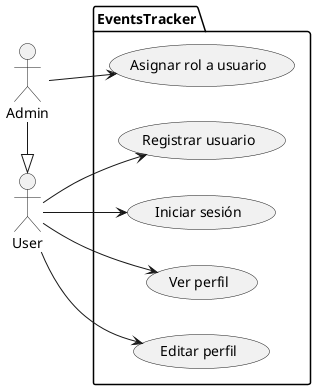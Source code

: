 @startuml user management
left to right direction

actor User
actor Admin
Admin -|> User

package "EventsTracker" {
    usecase "Registrar usuario" as UC_Register
    usecase "Iniciar sesión" as UC_Login
    usecase "Ver perfil" as UC_ViewProfile
    usecase "Editar perfil" as UC_EditProfile
    usecase "Asignar rol a usuario" as UC_AssignRole
}

User --> UC_Register
User --> UC_Login
User --> UC_ViewProfile
User --> UC_EditProfile
Admin --> UC_AssignRole

@enduml

